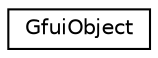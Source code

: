 digraph "Graphical Class Hierarchy"
{
  edge [fontname="Helvetica",fontsize="10",labelfontname="Helvetica",labelfontsize="10"];
  node [fontname="Helvetica",fontsize="10",shape=record];
  rankdir="LR";
  Node1 [label="GfuiObject",height=0.2,width=0.4,color="black", fillcolor="white", style="filled",URL="$struct_gfui_object.html"];
}
